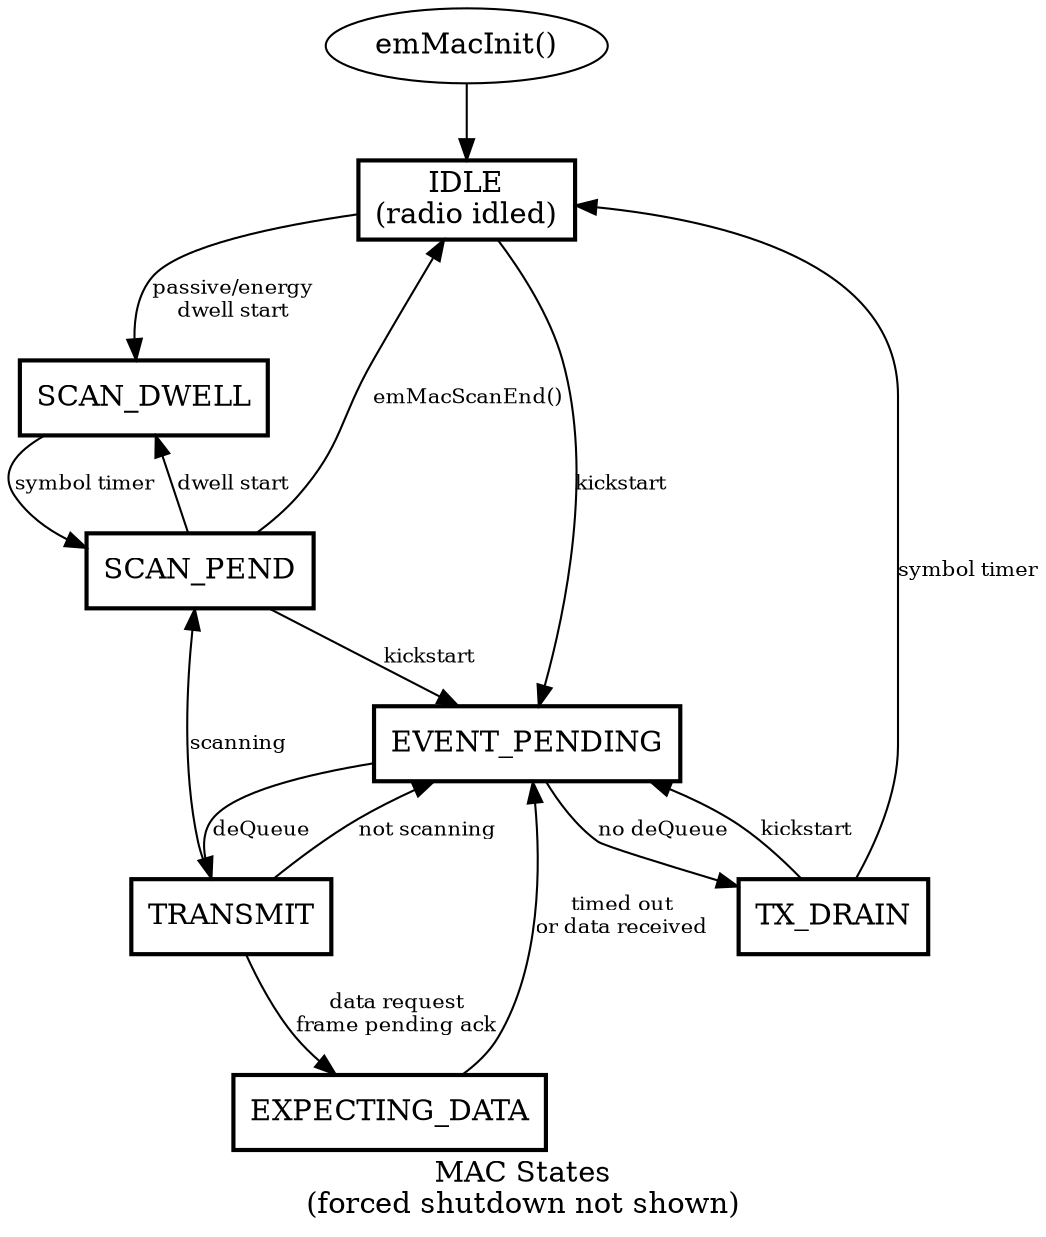 // This diagram shows the flow of the mac state machine.
// The picture of the state machine is generated with the freely available
// program dot, part of GraphViz, available at http://www.graphviz.org/ .
//
// The current stable version of GraphViz contains 557 .c files with a
// total of 237338 lines of C code.  Ouch.

digraph macStates {
  label = "MAC States\n(forced shutdown not shown)";
  size="11,8.5";
	node [shape=box, style=bold];
	edge [fontsize="10.00", labelfontsize="10.00", labeldistance="3.0"];

  mac_init        [label="emMacInit()", shape=ellipse, style=solid];
  idle            [label="IDLE\n(radio idled)"];
  scan_dwell      [label="SCAN_DWELL"];
  scan_pend       [label="SCAN_PEND"];
  transmit        [label="TRANSMIT"];
  expect_data     [label="EXPECTING_DATA"];
  event_pend      [label="EVENT_PENDING"];
  tx_drain        [label="TX_DRAIN"];

  mac_init -> idle;

  idle -> scan_dwell
    [label = "passive/energy\ndwell start"];
  idle -> event_pend
		[label = "kickstart"];
  scan_dwell -> scan_pend
    [label = "symbol timer"];
  scan_pend -> scan_dwell
    [label = "dwell start"];
  scan_pend -> event_pend
    [label = "kickstart"];
  scan_pend -> idle
    [label = "emMacScanEnd()"];
  transmit -> scan_pend
    [label = "scanning"];

  event_pend -> tx_drain
    [label = "no deQueue"];
  tx_drain -> event_pend
    [label = "kickstart"];
  tx_drain -> idle
    [label = "symbol timer"];

  event_pend -> transmit
    [label = "deQueue"];
  transmit -> event_pend
    [label = "not scanning"]
  
  transmit -> expect_data
    [label = "data request\nframe pending ack"];
  expect_data -> event_pend
    [label = "timed out\nor data received"];
    

}